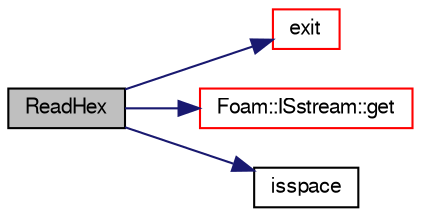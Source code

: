 digraph "ReadHex"
{
  bgcolor="transparent";
  edge [fontname="FreeSans",fontsize="10",labelfontname="FreeSans",labelfontsize="10"];
  node [fontname="FreeSans",fontsize="10",shape=record];
  rankdir="LR";
  Node30452 [label="ReadHex",height=0.2,width=0.4,color="black", fillcolor="grey75", style="filled", fontcolor="black"];
  Node30452 -> Node30453 [color="midnightblue",fontsize="10",style="solid",fontname="FreeSans"];
  Node30453 [label="exit",height=0.2,width=0.4,color="red",URL="$a21124.html#a06ca7250d8e89caf05243ec094843642"];
  Node30452 -> Node30500 [color="midnightblue",fontsize="10",style="solid",fontname="FreeSans"];
  Node30500 [label="Foam::ISstream::get",height=0.2,width=0.4,color="red",URL="$a26286.html#a220617e016d0f94cdc18c09879020f5c",tooltip="Raw, low-level get character function. "];
  Node30452 -> Node30502 [color="midnightblue",fontsize="10",style="solid",fontname="FreeSans"];
  Node30502 [label="isspace",height=0.2,width=0.4,color="black",URL="$a21124.html#ac59aa3b8348ab76e8621faf6ff2ead9b"];
}
